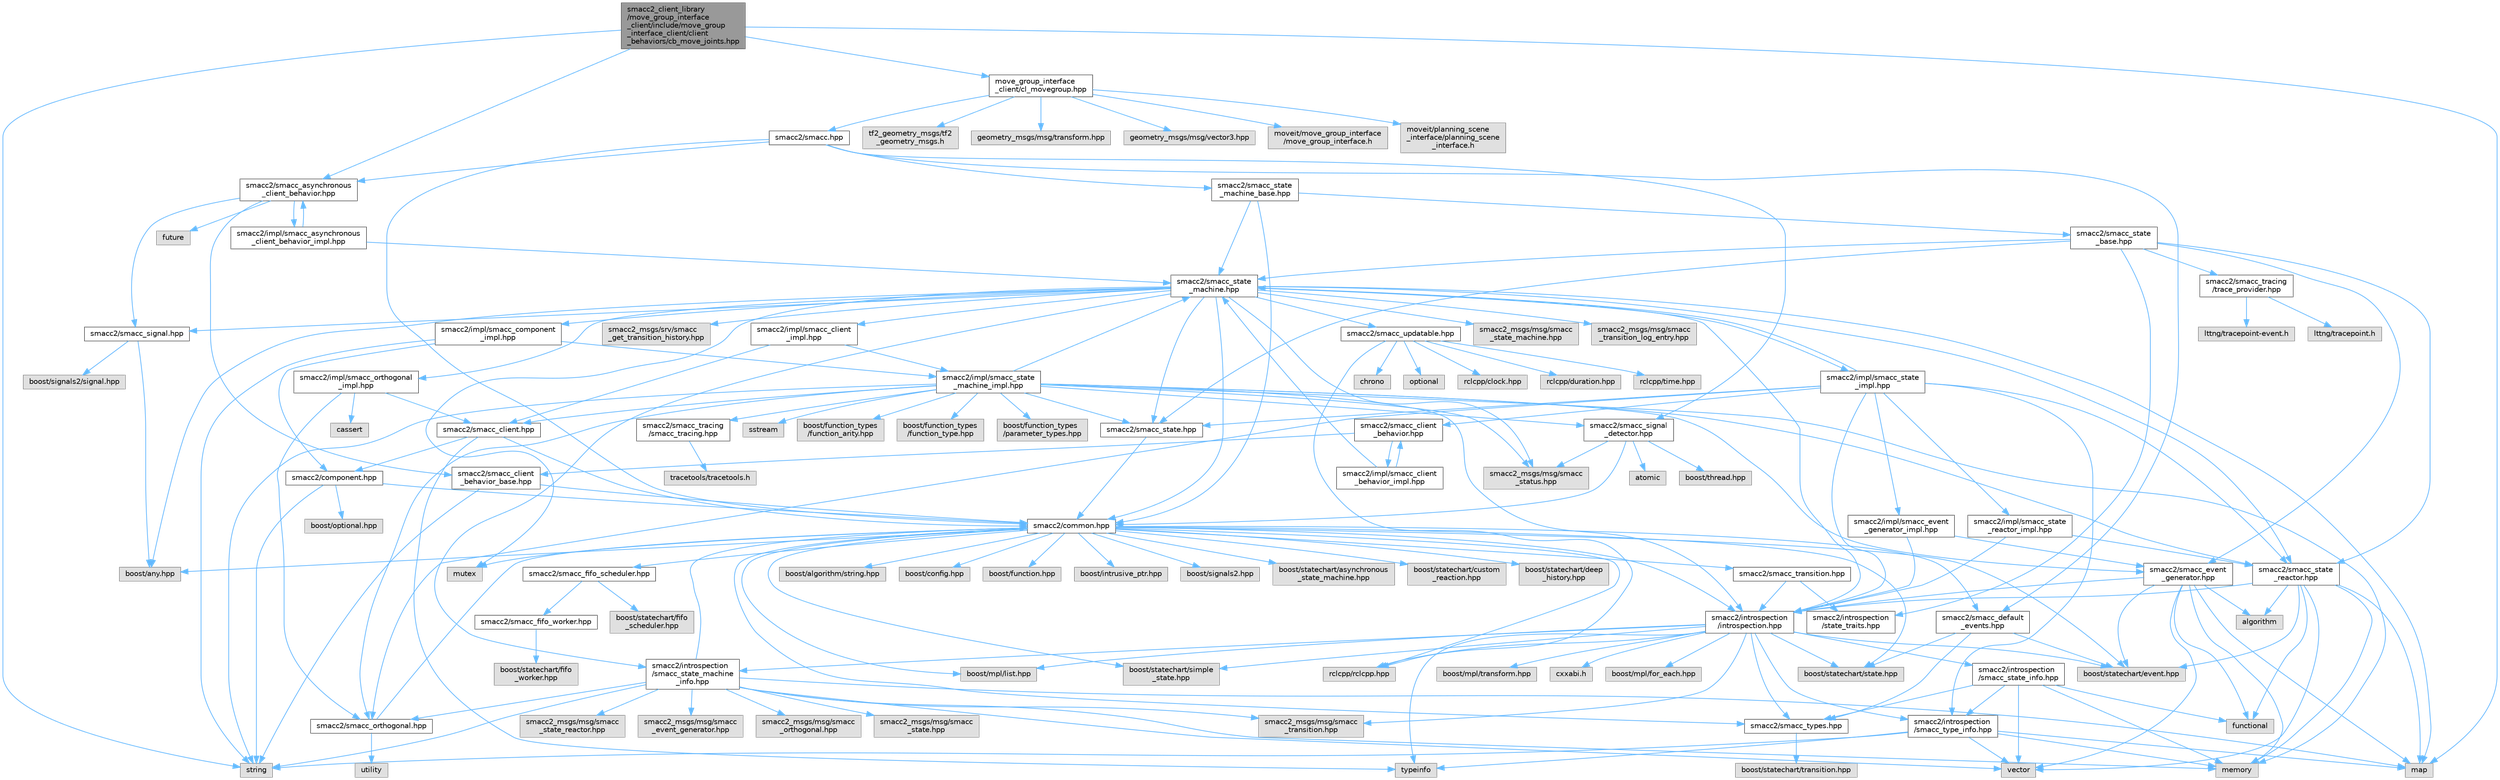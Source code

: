 digraph "smacc2_client_library/move_group_interface_client/include/move_group_interface_client/client_behaviors/cb_move_joints.hpp"
{
 // LATEX_PDF_SIZE
  bgcolor="transparent";
  edge [fontname=Helvetica,fontsize=10,labelfontname=Helvetica,labelfontsize=10];
  node [fontname=Helvetica,fontsize=10,shape=box,height=0.2,width=0.4];
  Node1 [label="smacc2_client_library\l/move_group_interface\l_client/include/move_group\l_interface_client/client\l_behaviors/cb_move_joints.hpp",height=0.2,width=0.4,color="gray40", fillcolor="grey60", style="filled", fontcolor="black",tooltip=" "];
  Node1 -> Node2 [color="steelblue1",style="solid"];
  Node2 [label="map",height=0.2,width=0.4,color="grey60", fillcolor="#E0E0E0", style="filled",tooltip=" "];
  Node1 -> Node3 [color="steelblue1",style="solid"];
  Node3 [label="string",height=0.2,width=0.4,color="grey60", fillcolor="#E0E0E0", style="filled",tooltip=" "];
  Node1 -> Node4 [color="steelblue1",style="solid"];
  Node4 [label="move_group_interface\l_client/cl_movegroup.hpp",height=0.2,width=0.4,color="grey40", fillcolor="white", style="filled",URL="$cl__movegroup_8hpp.html",tooltip=" "];
  Node4 -> Node5 [color="steelblue1",style="solid"];
  Node5 [label="smacc2/smacc.hpp",height=0.2,width=0.4,color="grey40", fillcolor="white", style="filled",URL="$smacc_8hpp.html",tooltip=" "];
  Node5 -> Node6 [color="steelblue1",style="solid"];
  Node6 [label="smacc2/common.hpp",height=0.2,width=0.4,color="grey40", fillcolor="white", style="filled",URL="$include_2smacc2_2common_8hpp.html",tooltip=" "];
  Node6 -> Node7 [color="steelblue1",style="solid"];
  Node7 [label="boost/statechart/asynchronous\l_state_machine.hpp",height=0.2,width=0.4,color="grey60", fillcolor="#E0E0E0", style="filled",tooltip=" "];
  Node6 -> Node8 [color="steelblue1",style="solid"];
  Node8 [label="boost/statechart/custom\l_reaction.hpp",height=0.2,width=0.4,color="grey60", fillcolor="#E0E0E0", style="filled",tooltip=" "];
  Node6 -> Node9 [color="steelblue1",style="solid"];
  Node9 [label="boost/statechart/deep\l_history.hpp",height=0.2,width=0.4,color="grey60", fillcolor="#E0E0E0", style="filled",tooltip=" "];
  Node6 -> Node10 [color="steelblue1",style="solid"];
  Node10 [label="boost/statechart/event.hpp",height=0.2,width=0.4,color="grey60", fillcolor="#E0E0E0", style="filled",tooltip=" "];
  Node6 -> Node11 [color="steelblue1",style="solid"];
  Node11 [label="boost/statechart/simple\l_state.hpp",height=0.2,width=0.4,color="grey60", fillcolor="#E0E0E0", style="filled",tooltip=" "];
  Node6 -> Node12 [color="steelblue1",style="solid"];
  Node12 [label="boost/statechart/state.hpp",height=0.2,width=0.4,color="grey60", fillcolor="#E0E0E0", style="filled",tooltip=" "];
  Node6 -> Node13 [color="steelblue1",style="solid"];
  Node13 [label="boost/algorithm/string.hpp",height=0.2,width=0.4,color="grey60", fillcolor="#E0E0E0", style="filled",tooltip=" "];
  Node6 -> Node14 [color="steelblue1",style="solid"];
  Node14 [label="boost/any.hpp",height=0.2,width=0.4,color="grey60", fillcolor="#E0E0E0", style="filled",tooltip=" "];
  Node6 -> Node15 [color="steelblue1",style="solid"];
  Node15 [label="boost/config.hpp",height=0.2,width=0.4,color="grey60", fillcolor="#E0E0E0", style="filled",tooltip=" "];
  Node6 -> Node16 [color="steelblue1",style="solid"];
  Node16 [label="boost/function.hpp",height=0.2,width=0.4,color="grey60", fillcolor="#E0E0E0", style="filled",tooltip=" "];
  Node6 -> Node17 [color="steelblue1",style="solid"];
  Node17 [label="boost/intrusive_ptr.hpp",height=0.2,width=0.4,color="grey60", fillcolor="#E0E0E0", style="filled",tooltip=" "];
  Node6 -> Node18 [color="steelblue1",style="solid"];
  Node18 [label="boost/mpl/list.hpp",height=0.2,width=0.4,color="grey60", fillcolor="#E0E0E0", style="filled",tooltip=" "];
  Node6 -> Node19 [color="steelblue1",style="solid"];
  Node19 [label="boost/signals2.hpp",height=0.2,width=0.4,color="grey60", fillcolor="#E0E0E0", style="filled",tooltip=" "];
  Node6 -> Node20 [color="steelblue1",style="solid"];
  Node20 [label="mutex",height=0.2,width=0.4,color="grey60", fillcolor="#E0E0E0", style="filled",tooltip=" "];
  Node6 -> Node21 [color="steelblue1",style="solid"];
  Node21 [label="rclcpp/rclcpp.hpp",height=0.2,width=0.4,color="grey60", fillcolor="#E0E0E0", style="filled",tooltip=" "];
  Node6 -> Node22 [color="steelblue1",style="solid"];
  Node22 [label="smacc2/introspection\l/introspection.hpp",height=0.2,width=0.4,color="grey40", fillcolor="white", style="filled",URL="$introspection_8hpp.html",tooltip=" "];
  Node22 -> Node10 [color="steelblue1",style="solid"];
  Node22 -> Node11 [color="steelblue1",style="solid"];
  Node22 -> Node12 [color="steelblue1",style="solid"];
  Node22 -> Node23 [color="steelblue1",style="solid"];
  Node23 [label="boost/mpl/for_each.hpp",height=0.2,width=0.4,color="grey60", fillcolor="#E0E0E0", style="filled",tooltip=" "];
  Node22 -> Node18 [color="steelblue1",style="solid"];
  Node22 -> Node24 [color="steelblue1",style="solid"];
  Node24 [label="boost/mpl/transform.hpp",height=0.2,width=0.4,color="grey60", fillcolor="#E0E0E0", style="filled",tooltip=" "];
  Node22 -> Node21 [color="steelblue1",style="solid"];
  Node22 -> Node25 [color="steelblue1",style="solid"];
  Node25 [label="typeinfo",height=0.2,width=0.4,color="grey60", fillcolor="#E0E0E0", style="filled",tooltip=" "];
  Node22 -> Node26 [color="steelblue1",style="solid"];
  Node26 [label="smacc2/introspection\l/smacc_state_info.hpp",height=0.2,width=0.4,color="grey40", fillcolor="white", style="filled",URL="$smacc__state__info_8hpp.html",tooltip=" "];
  Node26 -> Node27 [color="steelblue1",style="solid"];
  Node27 [label="functional",height=0.2,width=0.4,color="grey60", fillcolor="#E0E0E0", style="filled",tooltip=" "];
  Node26 -> Node28 [color="steelblue1",style="solid"];
  Node28 [label="memory",height=0.2,width=0.4,color="grey60", fillcolor="#E0E0E0", style="filled",tooltip=" "];
  Node26 -> Node29 [color="steelblue1",style="solid"];
  Node29 [label="smacc2/introspection\l/smacc_type_info.hpp",height=0.2,width=0.4,color="grey40", fillcolor="white", style="filled",URL="$smacc__type__info_8hpp.html",tooltip=" "];
  Node29 -> Node2 [color="steelblue1",style="solid"];
  Node29 -> Node28 [color="steelblue1",style="solid"];
  Node29 -> Node3 [color="steelblue1",style="solid"];
  Node29 -> Node25 [color="steelblue1",style="solid"];
  Node29 -> Node30 [color="steelblue1",style="solid"];
  Node30 [label="vector",height=0.2,width=0.4,color="grey60", fillcolor="#E0E0E0", style="filled",tooltip=" "];
  Node26 -> Node31 [color="steelblue1",style="solid"];
  Node31 [label="smacc2/smacc_types.hpp",height=0.2,width=0.4,color="grey40", fillcolor="white", style="filled",URL="$smacc__types_8hpp.html",tooltip=" "];
  Node31 -> Node32 [color="steelblue1",style="solid"];
  Node32 [label="boost/statechart/transition.hpp",height=0.2,width=0.4,color="grey60", fillcolor="#E0E0E0", style="filled",tooltip=" "];
  Node26 -> Node30 [color="steelblue1",style="solid"];
  Node22 -> Node29 [color="steelblue1",style="solid"];
  Node22 -> Node31 [color="steelblue1",style="solid"];
  Node22 -> Node33 [color="steelblue1",style="solid"];
  Node33 [label="cxxabi.h",height=0.2,width=0.4,color="grey60", fillcolor="#E0E0E0", style="filled",tooltip=" "];
  Node22 -> Node34 [color="steelblue1",style="solid"];
  Node34 [label="smacc2_msgs/msg/smacc\l_transition.hpp",height=0.2,width=0.4,color="grey60", fillcolor="#E0E0E0", style="filled",tooltip=" "];
  Node22 -> Node35 [color="steelblue1",style="solid"];
  Node35 [label="smacc2/introspection\l/smacc_state_machine\l_info.hpp",height=0.2,width=0.4,color="grey40", fillcolor="white", style="filled",URL="$smacc__state__machine__info_8hpp.html",tooltip=" "];
  Node35 -> Node2 [color="steelblue1",style="solid"];
  Node35 -> Node28 [color="steelblue1",style="solid"];
  Node35 -> Node3 [color="steelblue1",style="solid"];
  Node35 -> Node30 [color="steelblue1",style="solid"];
  Node35 -> Node6 [color="steelblue1",style="solid"];
  Node35 -> Node36 [color="steelblue1",style="solid"];
  Node36 [label="smacc2/smacc_orthogonal.hpp",height=0.2,width=0.4,color="grey40", fillcolor="white", style="filled",URL="$smacc__orthogonal_8hpp.html",tooltip=" "];
  Node36 -> Node6 [color="steelblue1",style="solid"];
  Node36 -> Node37 [color="steelblue1",style="solid"];
  Node37 [label="utility",height=0.2,width=0.4,color="grey60", fillcolor="#E0E0E0", style="filled",tooltip=" "];
  Node35 -> Node38 [color="steelblue1",style="solid"];
  Node38 [label="smacc2_msgs/msg/smacc\l_event_generator.hpp",height=0.2,width=0.4,color="grey60", fillcolor="#E0E0E0", style="filled",tooltip=" "];
  Node35 -> Node39 [color="steelblue1",style="solid"];
  Node39 [label="smacc2_msgs/msg/smacc\l_orthogonal.hpp",height=0.2,width=0.4,color="grey60", fillcolor="#E0E0E0", style="filled",tooltip=" "];
  Node35 -> Node40 [color="steelblue1",style="solid"];
  Node40 [label="smacc2_msgs/msg/smacc\l_state.hpp",height=0.2,width=0.4,color="grey60", fillcolor="#E0E0E0", style="filled",tooltip=" "];
  Node35 -> Node41 [color="steelblue1",style="solid"];
  Node41 [label="smacc2_msgs/msg/smacc\l_state_reactor.hpp",height=0.2,width=0.4,color="grey60", fillcolor="#E0E0E0", style="filled",tooltip=" "];
  Node35 -> Node34 [color="steelblue1",style="solid"];
  Node6 -> Node42 [color="steelblue1",style="solid"];
  Node42 [label="smacc2/smacc_fifo_scheduler.hpp",height=0.2,width=0.4,color="grey40", fillcolor="white", style="filled",URL="$smacc__fifo__scheduler_8hpp.html",tooltip=" "];
  Node42 -> Node43 [color="steelblue1",style="solid"];
  Node43 [label="boost/statechart/fifo\l_scheduler.hpp",height=0.2,width=0.4,color="grey60", fillcolor="#E0E0E0", style="filled",tooltip=" "];
  Node42 -> Node44 [color="steelblue1",style="solid"];
  Node44 [label="smacc2/smacc_fifo_worker.hpp",height=0.2,width=0.4,color="grey40", fillcolor="white", style="filled",URL="$smacc__fifo__worker_8hpp.html",tooltip=" "];
  Node44 -> Node45 [color="steelblue1",style="solid"];
  Node45 [label="boost/statechart/fifo\l_worker.hpp",height=0.2,width=0.4,color="grey60", fillcolor="#E0E0E0", style="filled",tooltip=" "];
  Node6 -> Node31 [color="steelblue1",style="solid"];
  Node6 -> Node46 [color="steelblue1",style="solid"];
  Node46 [label="smacc2/smacc_default\l_events.hpp",height=0.2,width=0.4,color="grey40", fillcolor="white", style="filled",URL="$smacc__default__events_8hpp.html",tooltip=" "];
  Node46 -> Node31 [color="steelblue1",style="solid"];
  Node46 -> Node10 [color="steelblue1",style="solid"];
  Node46 -> Node12 [color="steelblue1",style="solid"];
  Node6 -> Node47 [color="steelblue1",style="solid"];
  Node47 [label="smacc2/smacc_transition.hpp",height=0.2,width=0.4,color="grey40", fillcolor="white", style="filled",URL="$smacc__transition_8hpp.html",tooltip=" "];
  Node47 -> Node22 [color="steelblue1",style="solid"];
  Node47 -> Node48 [color="steelblue1",style="solid"];
  Node48 [label="smacc2/introspection\l/state_traits.hpp",height=0.2,width=0.4,color="grey40", fillcolor="white", style="filled",URL="$state__traits_8hpp.html",tooltip=" "];
  Node5 -> Node49 [color="steelblue1",style="solid"];
  Node49 [label="smacc2/smacc_asynchronous\l_client_behavior.hpp",height=0.2,width=0.4,color="grey40", fillcolor="white", style="filled",URL="$smacc__asynchronous__client__behavior_8hpp.html",tooltip=" "];
  Node49 -> Node50 [color="steelblue1",style="solid"];
  Node50 [label="future",height=0.2,width=0.4,color="grey60", fillcolor="#E0E0E0", style="filled",tooltip=" "];
  Node49 -> Node51 [color="steelblue1",style="solid"];
  Node51 [label="smacc2/smacc_client\l_behavior_base.hpp",height=0.2,width=0.4,color="grey40", fillcolor="white", style="filled",URL="$smacc__client__behavior__base_8hpp.html",tooltip=" "];
  Node51 -> Node3 [color="steelblue1",style="solid"];
  Node51 -> Node6 [color="steelblue1",style="solid"];
  Node49 -> Node52 [color="steelblue1",style="solid"];
  Node52 [label="smacc2/smacc_signal.hpp",height=0.2,width=0.4,color="grey40", fillcolor="white", style="filled",URL="$smacc__signal_8hpp.html",tooltip=" "];
  Node52 -> Node14 [color="steelblue1",style="solid"];
  Node52 -> Node53 [color="steelblue1",style="solid"];
  Node53 [label="boost/signals2/signal.hpp",height=0.2,width=0.4,color="grey60", fillcolor="#E0E0E0", style="filled",tooltip=" "];
  Node49 -> Node54 [color="steelblue1",style="solid"];
  Node54 [label="smacc2/impl/smacc_asynchronous\l_client_behavior_impl.hpp",height=0.2,width=0.4,color="grey40", fillcolor="white", style="filled",URL="$smacc__asynchronous__client__behavior__impl_8hpp.html",tooltip=" "];
  Node54 -> Node49 [color="steelblue1",style="solid"];
  Node54 -> Node55 [color="steelblue1",style="solid"];
  Node55 [label="smacc2/smacc_state\l_machine.hpp",height=0.2,width=0.4,color="grey40", fillcolor="white", style="filled",URL="$smacc__state__machine_8hpp.html",tooltip=" "];
  Node55 -> Node14 [color="steelblue1",style="solid"];
  Node55 -> Node2 [color="steelblue1",style="solid"];
  Node55 -> Node20 [color="steelblue1",style="solid"];
  Node55 -> Node6 [color="steelblue1",style="solid"];
  Node55 -> Node22 [color="steelblue1",style="solid"];
  Node55 -> Node35 [color="steelblue1",style="solid"];
  Node55 -> Node52 [color="steelblue1",style="solid"];
  Node55 -> Node56 [color="steelblue1",style="solid"];
  Node56 [label="smacc2/smacc_updatable.hpp",height=0.2,width=0.4,color="grey40", fillcolor="white", style="filled",URL="$smacc__updatable_8hpp.html",tooltip=" "];
  Node56 -> Node57 [color="steelblue1",style="solid"];
  Node57 [label="chrono",height=0.2,width=0.4,color="grey60", fillcolor="#E0E0E0", style="filled",tooltip=" "];
  Node56 -> Node58 [color="steelblue1",style="solid"];
  Node58 [label="optional",height=0.2,width=0.4,color="grey60", fillcolor="#E0E0E0", style="filled",tooltip=" "];
  Node56 -> Node59 [color="steelblue1",style="solid"];
  Node59 [label="rclcpp/clock.hpp",height=0.2,width=0.4,color="grey60", fillcolor="#E0E0E0", style="filled",tooltip=" "];
  Node56 -> Node60 [color="steelblue1",style="solid"];
  Node60 [label="rclcpp/duration.hpp",height=0.2,width=0.4,color="grey60", fillcolor="#E0E0E0", style="filled",tooltip=" "];
  Node56 -> Node21 [color="steelblue1",style="solid"];
  Node56 -> Node61 [color="steelblue1",style="solid"];
  Node61 [label="rclcpp/time.hpp",height=0.2,width=0.4,color="grey60", fillcolor="#E0E0E0", style="filled",tooltip=" "];
  Node55 -> Node62 [color="steelblue1",style="solid"];
  Node62 [label="smacc2_msgs/msg/smacc\l_state_machine.hpp",height=0.2,width=0.4,color="grey60", fillcolor="#E0E0E0", style="filled",tooltip=" "];
  Node55 -> Node63 [color="steelblue1",style="solid"];
  Node63 [label="smacc2_msgs/msg/smacc\l_status.hpp",height=0.2,width=0.4,color="grey60", fillcolor="#E0E0E0", style="filled",tooltip=" "];
  Node55 -> Node64 [color="steelblue1",style="solid"];
  Node64 [label="smacc2_msgs/msg/smacc\l_transition_log_entry.hpp",height=0.2,width=0.4,color="grey60", fillcolor="#E0E0E0", style="filled",tooltip=" "];
  Node55 -> Node65 [color="steelblue1",style="solid"];
  Node65 [label="smacc2_msgs/srv/smacc\l_get_transition_history.hpp",height=0.2,width=0.4,color="grey60", fillcolor="#E0E0E0", style="filled",tooltip=" "];
  Node55 -> Node66 [color="steelblue1",style="solid"];
  Node66 [label="smacc2/smacc_state.hpp",height=0.2,width=0.4,color="grey40", fillcolor="white", style="filled",URL="$smacc__state_8hpp.html",tooltip=" "];
  Node66 -> Node6 [color="steelblue1",style="solid"];
  Node55 -> Node67 [color="steelblue1",style="solid"];
  Node67 [label="smacc2/smacc_state\l_reactor.hpp",height=0.2,width=0.4,color="grey40", fillcolor="white", style="filled",URL="$smacc__state__reactor_8hpp.html",tooltip=" "];
  Node67 -> Node68 [color="steelblue1",style="solid"];
  Node68 [label="algorithm",height=0.2,width=0.4,color="grey60", fillcolor="#E0E0E0", style="filled",tooltip=" "];
  Node67 -> Node10 [color="steelblue1",style="solid"];
  Node67 -> Node27 [color="steelblue1",style="solid"];
  Node67 -> Node2 [color="steelblue1",style="solid"];
  Node67 -> Node28 [color="steelblue1",style="solid"];
  Node67 -> Node22 [color="steelblue1",style="solid"];
  Node67 -> Node30 [color="steelblue1",style="solid"];
  Node55 -> Node69 [color="steelblue1",style="solid"];
  Node69 [label="smacc2/impl/smacc_client\l_impl.hpp",height=0.2,width=0.4,color="grey40", fillcolor="white", style="filled",URL="$smacc__client__impl_8hpp.html",tooltip=" "];
  Node69 -> Node70 [color="steelblue1",style="solid"];
  Node70 [label="smacc2/impl/smacc_state\l_machine_impl.hpp",height=0.2,width=0.4,color="grey40", fillcolor="white", style="filled",URL="$smacc__state__machine__impl_8hpp.html",tooltip=" "];
  Node70 -> Node28 [color="steelblue1",style="solid"];
  Node70 -> Node71 [color="steelblue1",style="solid"];
  Node71 [label="sstream",height=0.2,width=0.4,color="grey60", fillcolor="#E0E0E0", style="filled",tooltip=" "];
  Node70 -> Node3 [color="steelblue1",style="solid"];
  Node70 -> Node22 [color="steelblue1",style="solid"];
  Node70 -> Node72 [color="steelblue1",style="solid"];
  Node72 [label="smacc2/smacc_client.hpp",height=0.2,width=0.4,color="grey40", fillcolor="white", style="filled",URL="$smacc__client_8hpp.html",tooltip=" "];
  Node72 -> Node6 [color="steelblue1",style="solid"];
  Node72 -> Node73 [color="steelblue1",style="solid"];
  Node73 [label="smacc2/component.hpp",height=0.2,width=0.4,color="grey40", fillcolor="white", style="filled",URL="$component_8hpp.html",tooltip=" "];
  Node73 -> Node3 [color="steelblue1",style="solid"];
  Node73 -> Node74 [color="steelblue1",style="solid"];
  Node74 [label="boost/optional.hpp",height=0.2,width=0.4,color="grey60", fillcolor="#E0E0E0", style="filled",tooltip=" "];
  Node73 -> Node6 [color="steelblue1",style="solid"];
  Node72 -> Node25 [color="steelblue1",style="solid"];
  Node70 -> Node75 [color="steelblue1",style="solid"];
  Node75 [label="smacc2/smacc_event\l_generator.hpp",height=0.2,width=0.4,color="grey40", fillcolor="white", style="filled",URL="$smacc__event__generator_8hpp.html",tooltip=" "];
  Node75 -> Node68 [color="steelblue1",style="solid"];
  Node75 -> Node10 [color="steelblue1",style="solid"];
  Node75 -> Node27 [color="steelblue1",style="solid"];
  Node75 -> Node2 [color="steelblue1",style="solid"];
  Node75 -> Node28 [color="steelblue1",style="solid"];
  Node75 -> Node22 [color="steelblue1",style="solid"];
  Node75 -> Node30 [color="steelblue1",style="solid"];
  Node70 -> Node36 [color="steelblue1",style="solid"];
  Node70 -> Node76 [color="steelblue1",style="solid"];
  Node76 [label="smacc2/smacc_signal\l_detector.hpp",height=0.2,width=0.4,color="grey40", fillcolor="white", style="filled",URL="$smacc__signal__detector_8hpp.html",tooltip=" "];
  Node76 -> Node77 [color="steelblue1",style="solid"];
  Node77 [label="atomic",height=0.2,width=0.4,color="grey60", fillcolor="#E0E0E0", style="filled",tooltip=" "];
  Node76 -> Node78 [color="steelblue1",style="solid"];
  Node78 [label="boost/thread.hpp",height=0.2,width=0.4,color="grey60", fillcolor="#E0E0E0", style="filled",tooltip=" "];
  Node76 -> Node6 [color="steelblue1",style="solid"];
  Node76 -> Node63 [color="steelblue1",style="solid"];
  Node70 -> Node66 [color="steelblue1",style="solid"];
  Node70 -> Node55 [color="steelblue1",style="solid"];
  Node70 -> Node67 [color="steelblue1",style="solid"];
  Node70 -> Node79 [color="steelblue1",style="solid"];
  Node79 [label="boost/function_types\l/function_arity.hpp",height=0.2,width=0.4,color="grey60", fillcolor="#E0E0E0", style="filled",tooltip=" "];
  Node70 -> Node80 [color="steelblue1",style="solid"];
  Node80 [label="boost/function_types\l/function_type.hpp",height=0.2,width=0.4,color="grey60", fillcolor="#E0E0E0", style="filled",tooltip=" "];
  Node70 -> Node81 [color="steelblue1",style="solid"];
  Node81 [label="boost/function_types\l/parameter_types.hpp",height=0.2,width=0.4,color="grey60", fillcolor="#E0E0E0", style="filled",tooltip=" "];
  Node70 -> Node82 [color="steelblue1",style="solid"];
  Node82 [label="smacc2/smacc_tracing\l/smacc_tracing.hpp",height=0.2,width=0.4,color="grey40", fillcolor="white", style="filled",URL="$smacc__tracing_8hpp.html",tooltip=" "];
  Node82 -> Node83 [color="steelblue1",style="solid"];
  Node83 [label="tracetools/tracetools.h",height=0.2,width=0.4,color="grey60", fillcolor="#E0E0E0", style="filled",tooltip=" "];
  Node70 -> Node63 [color="steelblue1",style="solid"];
  Node69 -> Node72 [color="steelblue1",style="solid"];
  Node55 -> Node84 [color="steelblue1",style="solid"];
  Node84 [label="smacc2/impl/smacc_component\l_impl.hpp",height=0.2,width=0.4,color="grey40", fillcolor="white", style="filled",URL="$smacc__component__impl_8hpp.html",tooltip=" "];
  Node84 -> Node3 [color="steelblue1",style="solid"];
  Node84 -> Node73 [color="steelblue1",style="solid"];
  Node84 -> Node70 [color="steelblue1",style="solid"];
  Node55 -> Node85 [color="steelblue1",style="solid"];
  Node85 [label="smacc2/impl/smacc_orthogonal\l_impl.hpp",height=0.2,width=0.4,color="grey40", fillcolor="white", style="filled",URL="$smacc__orthogonal__impl_8hpp.html",tooltip=" "];
  Node85 -> Node86 [color="steelblue1",style="solid"];
  Node86 [label="cassert",height=0.2,width=0.4,color="grey60", fillcolor="#E0E0E0", style="filled",tooltip=" "];
  Node85 -> Node72 [color="steelblue1",style="solid"];
  Node85 -> Node36 [color="steelblue1",style="solid"];
  Node55 -> Node87 [color="steelblue1",style="solid"];
  Node87 [label="smacc2/impl/smacc_state\l_impl.hpp",height=0.2,width=0.4,color="grey40", fillcolor="white", style="filled",URL="$smacc__state__impl_8hpp.html",tooltip=" "];
  Node87 -> Node22 [color="steelblue1",style="solid"];
  Node87 -> Node88 [color="steelblue1",style="solid"];
  Node88 [label="smacc2/smacc_client\l_behavior.hpp",height=0.2,width=0.4,color="grey40", fillcolor="white", style="filled",URL="$smacc__client__behavior_8hpp.html",tooltip=" "];
  Node88 -> Node51 [color="steelblue1",style="solid"];
  Node88 -> Node89 [color="steelblue1",style="solid"];
  Node89 [label="smacc2/impl/smacc_client\l_behavior_impl.hpp",height=0.2,width=0.4,color="grey40", fillcolor="white", style="filled",URL="$smacc__client__behavior__impl_8hpp.html",tooltip=" "];
  Node89 -> Node88 [color="steelblue1",style="solid"];
  Node89 -> Node55 [color="steelblue1",style="solid"];
  Node87 -> Node36 [color="steelblue1",style="solid"];
  Node87 -> Node66 [color="steelblue1",style="solid"];
  Node87 -> Node67 [color="steelblue1",style="solid"];
  Node87 -> Node29 [color="steelblue1",style="solid"];
  Node87 -> Node55 [color="steelblue1",style="solid"];
  Node87 -> Node90 [color="steelblue1",style="solid"];
  Node90 [label="smacc2/impl/smacc_event\l_generator_impl.hpp",height=0.2,width=0.4,color="grey40", fillcolor="white", style="filled",URL="$smacc__event__generator__impl_8hpp.html",tooltip=" "];
  Node90 -> Node22 [color="steelblue1",style="solid"];
  Node90 -> Node75 [color="steelblue1",style="solid"];
  Node87 -> Node91 [color="steelblue1",style="solid"];
  Node91 [label="smacc2/impl/smacc_state\l_reactor_impl.hpp",height=0.2,width=0.4,color="grey40", fillcolor="white", style="filled",URL="$smacc__state__reactor__impl_8hpp.html",tooltip=" "];
  Node91 -> Node22 [color="steelblue1",style="solid"];
  Node91 -> Node67 [color="steelblue1",style="solid"];
  Node5 -> Node46 [color="steelblue1",style="solid"];
  Node5 -> Node76 [color="steelblue1",style="solid"];
  Node5 -> Node92 [color="steelblue1",style="solid"];
  Node92 [label="smacc2/smacc_state\l_machine_base.hpp",height=0.2,width=0.4,color="grey40", fillcolor="white", style="filled",URL="$smacc__state__machine__base_8hpp.html",tooltip=" "];
  Node92 -> Node6 [color="steelblue1",style="solid"];
  Node92 -> Node93 [color="steelblue1",style="solid"];
  Node93 [label="smacc2/smacc_state\l_base.hpp",height=0.2,width=0.4,color="grey40", fillcolor="white", style="filled",URL="$smacc__state__base_8hpp.html",tooltip=" "];
  Node93 -> Node48 [color="steelblue1",style="solid"];
  Node93 -> Node75 [color="steelblue1",style="solid"];
  Node93 -> Node66 [color="steelblue1",style="solid"];
  Node93 -> Node55 [color="steelblue1",style="solid"];
  Node93 -> Node67 [color="steelblue1",style="solid"];
  Node93 -> Node94 [color="steelblue1",style="solid"];
  Node94 [label="smacc2/smacc_tracing\l/trace_provider.hpp",height=0.2,width=0.4,color="grey40", fillcolor="white", style="filled",URL="$trace__provider_8hpp.html",tooltip=" "];
  Node94 -> Node95 [color="steelblue1",style="solid"];
  Node95 [label="lttng/tracepoint.h",height=0.2,width=0.4,color="grey60", fillcolor="#E0E0E0", style="filled",tooltip=" "];
  Node94 -> Node96 [color="steelblue1",style="solid"];
  Node96 [label="lttng/tracepoint-event.h",height=0.2,width=0.4,color="grey60", fillcolor="#E0E0E0", style="filled",tooltip=" "];
  Node92 -> Node55 [color="steelblue1",style="solid"];
  Node4 -> Node97 [color="steelblue1",style="solid"];
  Node97 [label="moveit/move_group_interface\l/move_group_interface.h",height=0.2,width=0.4,color="grey60", fillcolor="#E0E0E0", style="filled",tooltip=" "];
  Node4 -> Node98 [color="steelblue1",style="solid"];
  Node98 [label="moveit/planning_scene\l_interface/planning_scene\l_interface.h",height=0.2,width=0.4,color="grey60", fillcolor="#E0E0E0", style="filled",tooltip=" "];
  Node4 -> Node99 [color="steelblue1",style="solid"];
  Node99 [label="tf2_geometry_msgs/tf2\l_geometry_msgs.h",height=0.2,width=0.4,color="grey60", fillcolor="#E0E0E0", style="filled",tooltip=" "];
  Node4 -> Node100 [color="steelblue1",style="solid"];
  Node100 [label="geometry_msgs/msg/transform.hpp",height=0.2,width=0.4,color="grey60", fillcolor="#E0E0E0", style="filled",tooltip=" "];
  Node4 -> Node101 [color="steelblue1",style="solid"];
  Node101 [label="geometry_msgs/msg/vector3.hpp",height=0.2,width=0.4,color="grey60", fillcolor="#E0E0E0", style="filled",tooltip=" "];
  Node1 -> Node49 [color="steelblue1",style="solid"];
}

